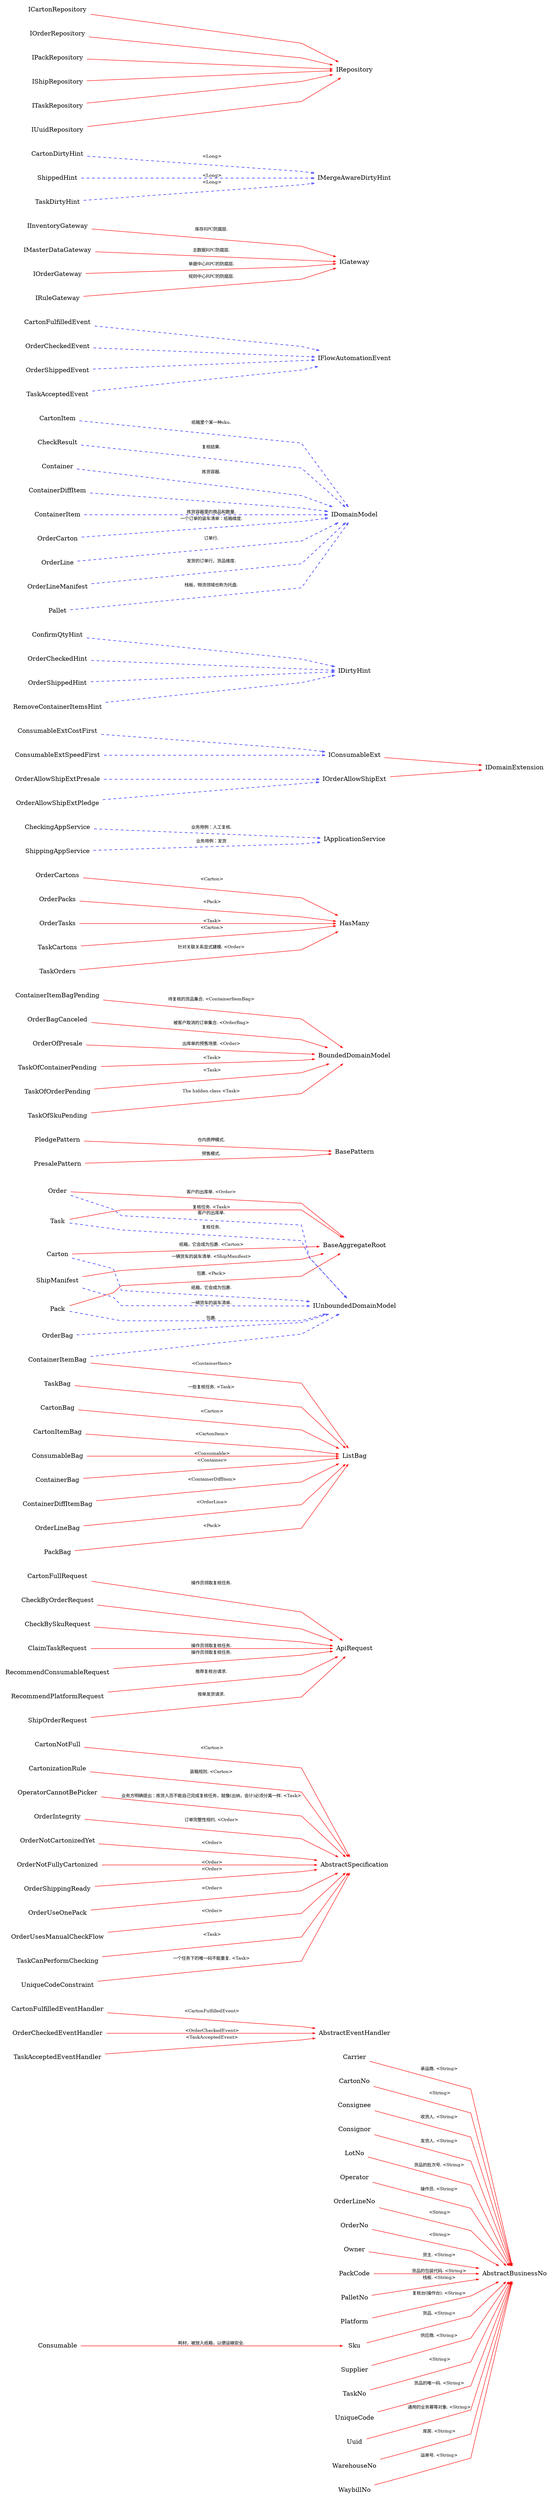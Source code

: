 digraph G {
   rankdir=LR;
   splines = polyline;
   node [shape=none];
"Carrier" -> "AbstractBusinessNo"  [color=red fontsize=10 arrowsize=0.5 edgetooltip="承运商. <String>" label="承运商. <String>"];
"CartonNo" -> "AbstractBusinessNo"  [color=red fontsize=10 arrowsize=0.5 edgetooltip=" <String>" label=" <String>"];
"Consignee" -> "AbstractBusinessNo"  [color=red fontsize=10 arrowsize=0.5 edgetooltip="收货人. <String>" label="收货人. <String>"];
"Consignor" -> "AbstractBusinessNo"  [color=red fontsize=10 arrowsize=0.5 edgetooltip="发货人. <String>" label="发货人. <String>"];
"LotNo" -> "AbstractBusinessNo"  [color=red fontsize=10 arrowsize=0.5 edgetooltip="货品的批次号. <String>" label="货品的批次号. <String>"];
"Operator" -> "AbstractBusinessNo"  [color=red fontsize=10 arrowsize=0.5 edgetooltip="操作员. <String>" label="操作员. <String>"];
"OrderLineNo" -> "AbstractBusinessNo"  [color=red fontsize=10 arrowsize=0.5 edgetooltip=" <String>" label=" <String>"];
"OrderNo" -> "AbstractBusinessNo"  [color=red fontsize=10 arrowsize=0.5 edgetooltip=" <String>" label=" <String>"];
"Owner" -> "AbstractBusinessNo"  [color=red fontsize=10 arrowsize=0.5 edgetooltip="货主. <String>" label="货主. <String>"];
"PackCode" -> "AbstractBusinessNo"  [color=red fontsize=10 arrowsize=0.5 edgetooltip="货品的包装代码. <String>" label="货品的包装代码. <String>"];
"PalletNo" -> "AbstractBusinessNo"  [color=red fontsize=10 arrowsize=0.5 edgetooltip="栈板. <String>" label="栈板. <String>"];
"Platform" -> "AbstractBusinessNo"  [color=red fontsize=10 arrowsize=0.5 edgetooltip="复核台(操作台). <String>" label="复核台(操作台). <String>"];
"Sku" -> "AbstractBusinessNo"  [color=red fontsize=10 arrowsize=0.5 edgetooltip="货品. <String>" label="货品. <String>"];
"Supplier" -> "AbstractBusinessNo"  [color=red fontsize=10 arrowsize=0.5 edgetooltip="供应商. <String>" label="供应商. <String>"];
"TaskNo" -> "AbstractBusinessNo"  [color=red fontsize=10 arrowsize=0.5 edgetooltip=" <String>" label=" <String>"];
"UniqueCode" -> "AbstractBusinessNo"  [color=red fontsize=10 arrowsize=0.5 edgetooltip="货品的唯一码. <String>" label="货品的唯一码. <String>"];
"Uuid" -> "AbstractBusinessNo"  [color=red fontsize=10 arrowsize=0.5 edgetooltip="通用的业务幂等对象. <String>" label="通用的业务幂等对象. <String>"];
"WarehouseNo" -> "AbstractBusinessNo"  [color=red fontsize=10 arrowsize=0.5 edgetooltip="库房. <String>" label="库房. <String>"];
"WaybillNo" -> "AbstractBusinessNo"  [color=red fontsize=10 arrowsize=0.5 edgetooltip="运单号. <String>" label="运单号. <String>"];
"CartonFulfilledEventHandler" -> "AbstractEventHandler"  [color=red fontsize=10 arrowsize=0.5 edgetooltip=" <CartonFulfilledEvent>" label=" <CartonFulfilledEvent>"];
"OrderCheckedEventHandler" -> "AbstractEventHandler"  [color=red fontsize=10 arrowsize=0.5 edgetooltip=" <OrderCheckedEvent>" label=" <OrderCheckedEvent>"];
"TaskAcceptedEventHandler" -> "AbstractEventHandler"  [color=red fontsize=10 arrowsize=0.5 edgetooltip=" <TaskAcceptedEvent>" label=" <TaskAcceptedEvent>"];
"CartonNotFull" -> "AbstractSpecification"  [color=red fontsize=10 arrowsize=0.5 edgetooltip=" <Carton>" label=" <Carton>"];
"CartonizationRule" -> "AbstractSpecification"  [color=red fontsize=10 arrowsize=0.5 edgetooltip="装箱规则. <Carton>" label="装箱规则. <Carton>"];
"OperatorCannotBePicker" -> "AbstractSpecification"  [color=red fontsize=10 arrowsize=0.5 edgetooltip="业务方明确提出：拣货人员不能自己完成复核任务，就像(出纳，会计)必须分离一样. <Task>" label="业务方明确提出：拣货人员不能自己完成复核任务，就像(出纳，会计)必须分离一样. <Task>"];
"OrderIntegrity" -> "AbstractSpecification"  [color=red fontsize=10 arrowsize=0.5 edgetooltip="订单完整性规约. <Order>" label="订单完整性规约. <Order>"];
"OrderNotCartonizedYet" -> "AbstractSpecification"  [color=red fontsize=10 arrowsize=0.5 edgetooltip=" <Order>" label=" <Order>"];
"OrderNotFullyCartonized" -> "AbstractSpecification"  [color=red fontsize=10 arrowsize=0.5 edgetooltip=" <Order>" label=" <Order>"];
"OrderShippingReady" -> "AbstractSpecification"  [color=red fontsize=10 arrowsize=0.5 edgetooltip=" <Order>" label=" <Order>"];
"OrderUseOnePack" -> "AbstractSpecification"  [color=red fontsize=10 arrowsize=0.5 edgetooltip=" <Order>" label=" <Order>"];
"OrderUsesManualCheckFlow" -> "AbstractSpecification"  [color=red fontsize=10 arrowsize=0.5 edgetooltip=" <Order>" label=" <Order>"];
"TaskCanPerformChecking" -> "AbstractSpecification"  [color=red fontsize=10 arrowsize=0.5 edgetooltip=" <Task>" label=" <Task>"];
"UniqueCodeConstraint" -> "AbstractSpecification"  [color=red fontsize=10 arrowsize=0.5 edgetooltip="一个任务下的唯一码不能重复. <Task>" label="一个任务下的唯一码不能重复. <Task>"];
"CartonFullRequest" -> "ApiRequest"  [color=red fontsize=10 arrowsize=0.5 edgetooltip="操作员领取复核任务." label="操作员领取复核任务."];
"CheckByOrderRequest" -> "ApiRequest"  [color=red fontsize=10 arrowsize=0.5 edgetooltip="" label=""];
"CheckBySkuRequest" -> "ApiRequest"  [color=red fontsize=10 arrowsize=0.5 edgetooltip="" label=""];
"ClaimTaskRequest" -> "ApiRequest"  [color=red fontsize=10 arrowsize=0.5 edgetooltip="操作员领取复核任务." label="操作员领取复核任务."];
"RecommendConsumableRequest" -> "ApiRequest"  [color=red fontsize=10 arrowsize=0.5 edgetooltip="操作员领取复核任务." label="操作员领取复核任务."];
"RecommendPlatformRequest" -> "ApiRequest"  [color=red fontsize=10 arrowsize=0.5 edgetooltip="推荐复核台请求." label="推荐复核台请求."];
"ShipOrderRequest" -> "ApiRequest"  [color=red fontsize=10 arrowsize=0.5 edgetooltip="按单发货请求." label="按单发货请求."];
"Carton" -> "BaseAggregateRoot"  [color=red fontsize=10 arrowsize=0.5 edgetooltip="纸箱，它会成为包裹. <Carton>" label="纸箱，它会成为包裹. <Carton>"];
"Order" -> "BaseAggregateRoot"  [color=red fontsize=10 arrowsize=0.5 edgetooltip="客户的出库单. <Order>" label="客户的出库单. <Order>"];
"Pack" -> "BaseAggregateRoot"  [color=red fontsize=10 arrowsize=0.5 edgetooltip="包裹. <Pack>" label="包裹. <Pack>"];
"ShipManifest" -> "BaseAggregateRoot"  [color=red fontsize=10 arrowsize=0.5 edgetooltip="一辆货车的装车清单. <ShipManifest>" label="一辆货车的装车清单. <ShipManifest>"];
"Task" -> "BaseAggregateRoot"  [color=red fontsize=10 arrowsize=0.5 edgetooltip="复核任务. <Task>" label="复核任务. <Task>"];
"PledgePattern" -> "BasePattern"  [color=red fontsize=10 arrowsize=0.5 edgetooltip="仓内质押模式." label="仓内质押模式."];
"PresalePattern" -> "BasePattern"  [color=red fontsize=10 arrowsize=0.5 edgetooltip="预售模式." label="预售模式."];
"ContainerItemBagPending" -> "BoundedDomainModel"  [color=red fontsize=10 arrowsize=0.5 edgetooltip="待复核的货品集合. <ContainerItemBag>" label="待复核的货品集合. <ContainerItemBag>"];
"OrderBagCanceled" -> "BoundedDomainModel"  [color=red fontsize=10 arrowsize=0.5 edgetooltip="被客户取消的订单集合. <OrderBag>" label="被客户取消的订单集合. <OrderBag>"];
"OrderOfPresale" -> "BoundedDomainModel"  [color=red fontsize=10 arrowsize=0.5 edgetooltip="出库单的预售场景. <Order>" label="出库单的预售场景. <Order>"];
"TaskOfContainerPending" -> "BoundedDomainModel"  [color=red fontsize=10 arrowsize=0.5 edgetooltip=" <Task>" label=" <Task>"];
"TaskOfOrderPending" -> "BoundedDomainModel"  [color=red fontsize=10 arrowsize=0.5 edgetooltip=" <Task>" label=" <Task>"];
"TaskOfSkuPending" -> "BoundedDomainModel"  [color=red fontsize=10 arrowsize=0.5 edgetooltip="The hidden class <Task>" label="The hidden class <Task>"];
"OrderCartons" -> "HasMany"  [color=red fontsize=10 arrowsize=0.5 edgetooltip=" <Carton>" label=" <Carton>"];
"OrderPacks" -> "HasMany"  [color=red fontsize=10 arrowsize=0.5 edgetooltip=" <Pack>" label=" <Pack>"];
"OrderTasks" -> "HasMany"  [color=red fontsize=10 arrowsize=0.5 edgetooltip=" <Task>" label=" <Task>"];
"TaskCartons" -> "HasMany"  [color=red fontsize=10 arrowsize=0.5 edgetooltip=" <Carton>" label=" <Carton>"];
"TaskOrders" -> "HasMany"  [color=red fontsize=10 arrowsize=0.5 edgetooltip="针对关联关系显式建模. <Order>" label="针对关联关系显式建模. <Order>"];
"CheckingAppService" -> "IApplicationService"  [color=blue fontsize=10 arrowhead=empty arrowsize=0.5 style=dashed edgetooltip="业务用例：人工复核." label="业务用例：人工复核."];
"ShippingAppService" -> "IApplicationService"  [color=blue fontsize=10 arrowhead=empty arrowsize=0.5 style=dashed edgetooltip="业务用例：发货" label="业务用例：发货"];
"ConsumableExtCostFirst" -> "IConsumableExt"  [color=blue fontsize=10 arrowhead=empty arrowsize=0.5 style=dashed edgetooltip="" label=""];
"ConsumableExtSpeedFirst" -> "IConsumableExt"  [color=blue fontsize=10 arrowhead=empty arrowsize=0.5 style=dashed edgetooltip="" label=""];
"ConfirmQtyHint" -> "IDirtyHint"  [color=blue fontsize=10 arrowhead=empty arrowsize=0.5 style=dashed edgetooltip="" label=""];
"OrderCheckedHint" -> "IDirtyHint"  [color=blue fontsize=10 arrowhead=empty arrowsize=0.5 style=dashed edgetooltip="" label=""];
"OrderShippedHint" -> "IDirtyHint"  [color=blue fontsize=10 arrowhead=empty arrowsize=0.5 style=dashed edgetooltip="" label=""];
"RemoveContainerItemsHint" -> "IDirtyHint"  [color=blue fontsize=10 arrowhead=empty arrowsize=0.5 style=dashed edgetooltip="" label=""];
"IConsumableExt" -> "IDomainExtension"  [color=red fontsize=10 arrowsize=0.5 edgetooltip="" label=""];
"IOrderAllowShipExt" -> "IDomainExtension"  [color=red fontsize=10 arrowsize=0.5 edgetooltip="" label=""];
"CartonItem" -> "IDomainModel"  [color=blue fontsize=10 arrowhead=empty arrowsize=0.5 style=dashed edgetooltip="纸箱里个某一种sku." label="纸箱里个某一种sku."];
"CheckResult" -> "IDomainModel"  [color=blue fontsize=10 arrowhead=empty arrowsize=0.5 style=dashed edgetooltip="复核结果." label="复核结果."];
"Container" -> "IDomainModel"  [color=blue fontsize=10 arrowhead=empty arrowsize=0.5 style=dashed edgetooltip="拣货容器." label="拣货容器."];
"ContainerDiffItem" -> "IDomainModel"  [color=blue fontsize=10 arrowhead=empty arrowsize=0.5 style=dashed edgetooltip="" label=""];
"ContainerItem" -> "IDomainModel"  [color=blue fontsize=10 arrowhead=empty arrowsize=0.5 style=dashed edgetooltip="拣货容器里的商品和数量." label="拣货容器里的商品和数量."];
"OrderCarton" -> "IDomainModel"  [color=blue fontsize=10 arrowhead=empty arrowsize=0.5 style=dashed edgetooltip="一个订单的装车清单：纸箱维度." label="一个订单的装车清单：纸箱维度."];
"OrderLine" -> "IDomainModel"  [color=blue fontsize=10 arrowhead=empty arrowsize=0.5 style=dashed edgetooltip="订单行." label="订单行."];
"OrderLineManifest" -> "IDomainModel"  [color=blue fontsize=10 arrowhead=empty arrowsize=0.5 style=dashed edgetooltip="发货的订单行，货品维度." label="发货的订单行，货品维度."];
"Pallet" -> "IDomainModel"  [color=blue fontsize=10 arrowhead=empty arrowsize=0.5 style=dashed edgetooltip="栈板，物流领域也称为托盘." label="栈板，物流领域也称为托盘."];
"CartonFulfilledEvent" -> "IFlowAutomationEvent"  [color=blue fontsize=10 arrowhead=empty arrowsize=0.5 style=dashed edgetooltip="" label=""];
"OrderCheckedEvent" -> "IFlowAutomationEvent"  [color=blue fontsize=10 arrowhead=empty arrowsize=0.5 style=dashed edgetooltip="" label=""];
"OrderShippedEvent" -> "IFlowAutomationEvent"  [color=blue fontsize=10 arrowhead=empty arrowsize=0.5 style=dashed edgetooltip="" label=""];
"TaskAcceptedEvent" -> "IFlowAutomationEvent"  [color=blue fontsize=10 arrowhead=empty arrowsize=0.5 style=dashed edgetooltip="" label=""];
"IInventoryGateway" -> "IGateway"  [color=red fontsize=10 arrowsize=0.5 edgetooltip="库存RPC防腐层." label="库存RPC防腐层."];
"IMasterDataGateway" -> "IGateway"  [color=red fontsize=10 arrowsize=0.5 edgetooltip="主数据RPC防腐层." label="主数据RPC防腐层."];
"IOrderGateway" -> "IGateway"  [color=red fontsize=10 arrowsize=0.5 edgetooltip="单据中心RPC的防腐层." label="单据中心RPC的防腐层."];
"IRuleGateway" -> "IGateway"  [color=red fontsize=10 arrowsize=0.5 edgetooltip="规则中心RPC的防腐层." label="规则中心RPC的防腐层."];
"CartonDirtyHint" -> "IMergeAwareDirtyHint"  [color=blue fontsize=10 arrowhead=empty arrowsize=0.5 style=dashed edgetooltip=" <Long>" label=" <Long>"];
"ShippedHint" -> "IMergeAwareDirtyHint"  [color=blue fontsize=10 arrowhead=empty arrowsize=0.5 style=dashed edgetooltip=" <Long>" label=" <Long>"];
"TaskDirtyHint" -> "IMergeAwareDirtyHint"  [color=blue fontsize=10 arrowhead=empty arrowsize=0.5 style=dashed edgetooltip=" <Long>" label=" <Long>"];
"OrderAllowShipExtPledge" -> "IOrderAllowShipExt"  [color=blue fontsize=10 arrowhead=empty arrowsize=0.5 style=dashed edgetooltip="" label=""];
"OrderAllowShipExtPresale" -> "IOrderAllowShipExt"  [color=blue fontsize=10 arrowhead=empty arrowsize=0.5 style=dashed edgetooltip="" label=""];
"ICartonRepository" -> "IRepository"  [color=red fontsize=10 arrowsize=0.5 edgetooltip="" label=""];
"IOrderRepository" -> "IRepository"  [color=red fontsize=10 arrowsize=0.5 edgetooltip="" label=""];
"IPackRepository" -> "IRepository"  [color=red fontsize=10 arrowsize=0.5 edgetooltip="" label=""];
"IShipRepository" -> "IRepository"  [color=red fontsize=10 arrowsize=0.5 edgetooltip="" label=""];
"ITaskRepository" -> "IRepository"  [color=red fontsize=10 arrowsize=0.5 edgetooltip="" label=""];
"IUuidRepository" -> "IRepository"  [color=red fontsize=10 arrowsize=0.5 edgetooltip="" label=""];
"Carton" -> "IUnboundedDomainModel"  [color=blue fontsize=10 arrowhead=empty arrowsize=0.5 style=dashed edgetooltip="纸箱，它会成为包裹." label="纸箱，它会成为包裹."];
"ContainerItemBag" -> "IUnboundedDomainModel"  [color=blue fontsize=10 arrowhead=empty arrowsize=0.5 style=dashed edgetooltip="" label=""];
"Order" -> "IUnboundedDomainModel"  [color=blue fontsize=10 arrowhead=empty arrowsize=0.5 style=dashed edgetooltip="客户的出库单." label="客户的出库单."];
"OrderBag" -> "IUnboundedDomainModel"  [color=blue fontsize=10 arrowhead=empty arrowsize=0.5 style=dashed edgetooltip="" label=""];
"Pack" -> "IUnboundedDomainModel"  [color=blue fontsize=10 arrowhead=empty arrowsize=0.5 style=dashed edgetooltip="包裹." label="包裹."];
"ShipManifest" -> "IUnboundedDomainModel"  [color=blue fontsize=10 arrowhead=empty arrowsize=0.5 style=dashed edgetooltip="一辆货车的装车清单." label="一辆货车的装车清单."];
"Task" -> "IUnboundedDomainModel"  [color=blue fontsize=10 arrowhead=empty arrowsize=0.5 style=dashed edgetooltip="复核任务." label="复核任务."];
"CartonBag" -> "ListBag"  [color=red fontsize=10 arrowsize=0.5 edgetooltip=" <Carton>" label=" <Carton>"];
"CartonItemBag" -> "ListBag"  [color=red fontsize=10 arrowsize=0.5 edgetooltip=" <CartonItem>" label=" <CartonItem>"];
"ConsumableBag" -> "ListBag"  [color=red fontsize=10 arrowsize=0.5 edgetooltip=" <Consumable>" label=" <Consumable>"];
"ContainerBag" -> "ListBag"  [color=red fontsize=10 arrowsize=0.5 edgetooltip=" <Container>" label=" <Container>"];
"ContainerDiffItemBag" -> "ListBag"  [color=red fontsize=10 arrowsize=0.5 edgetooltip=" <ContainerDiffItem>" label=" <ContainerDiffItem>"];
"ContainerItemBag" -> "ListBag"  [color=red fontsize=10 arrowsize=0.5 edgetooltip=" <ContainerItem>" label=" <ContainerItem>"];
"OrderLineBag" -> "ListBag"  [color=red fontsize=10 arrowsize=0.5 edgetooltip=" <OrderLine>" label=" <OrderLine>"];
"PackBag" -> "ListBag"  [color=red fontsize=10 arrowsize=0.5 edgetooltip=" <Pack>" label=" <Pack>"];
"TaskBag" -> "ListBag"  [color=red fontsize=10 arrowsize=0.5 edgetooltip="一些复核任务. <Task>" label="一些复核任务. <Task>"];
"Consumable" -> "Sku"  [color=red fontsize=10 arrowsize=0.5 edgetooltip="耗材，被放入纸箱，以便运输安全." label="耗材，被放入纸箱，以便运输安全."];
}